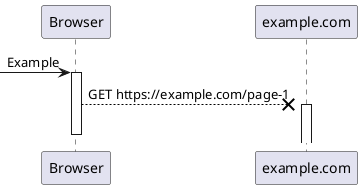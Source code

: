 @startuml

participant Browser

->Browser : Example
activate Browser
Browser-[#black]-x "example.com" ++ : GET https://example.com/page-1
deactivate Browser

@enduml
